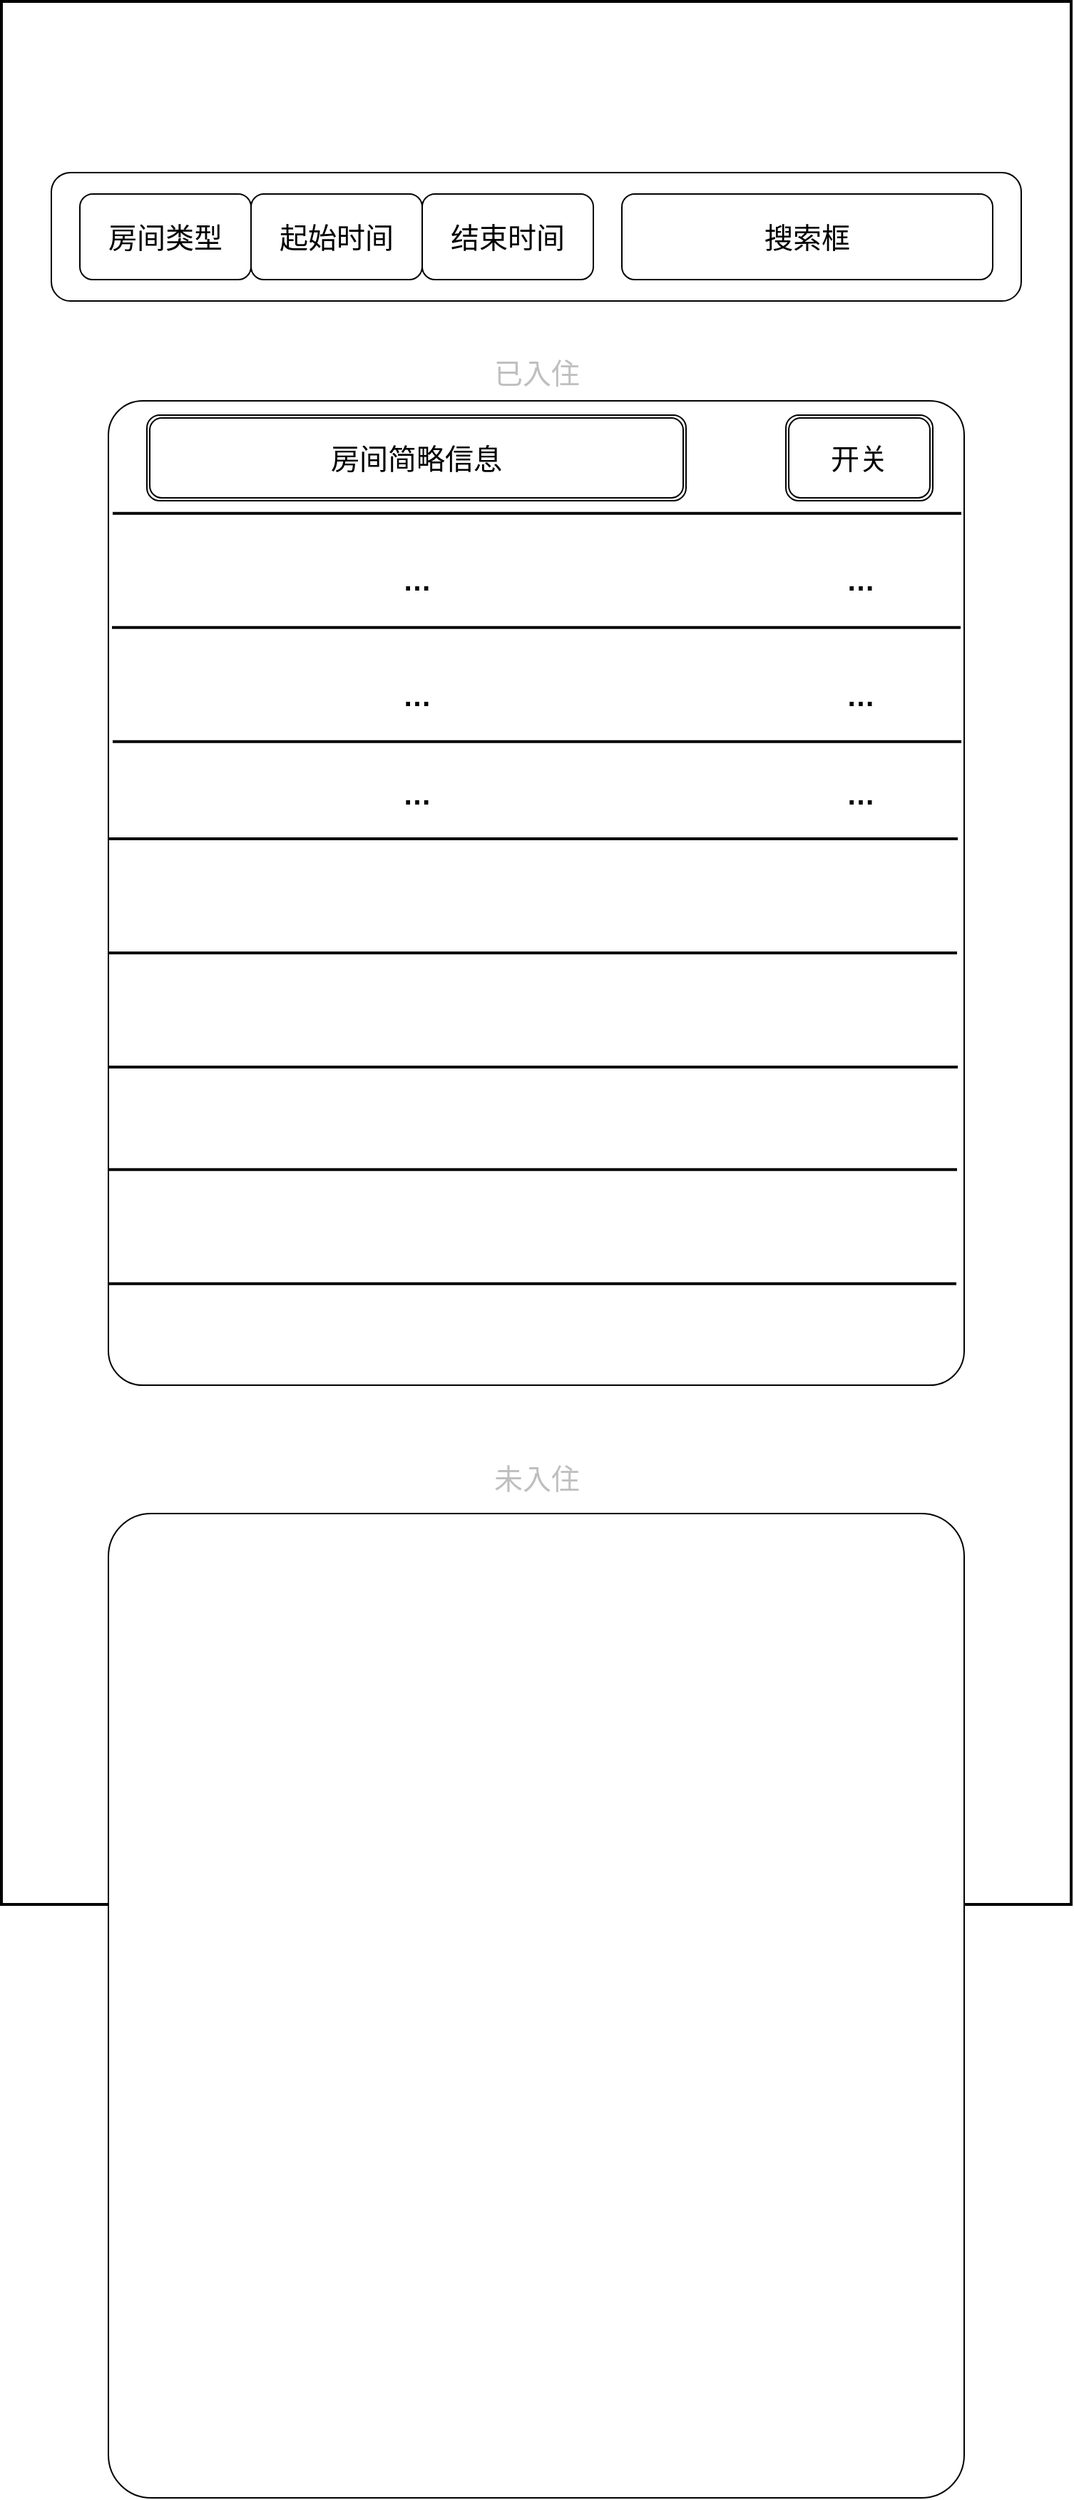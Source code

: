 <mxfile version="14.6.13" type="device"><diagram id="I_G84quq7y8spUA0Shyh" name="第 1 页"><mxGraphModel dx="1275" dy="967" grid="1" gridSize="10" guides="1" tooltips="1" connect="1" arrows="1" fold="1" page="1" pageScale="1" pageWidth="1654" pageHeight="1169" math="0" shadow="0"><root><mxCell id="0"/><mxCell id="1" parent="0"/><mxCell id="N4Gt8vNXuxioBKsgAWx8-1" value="" style="rounded=1;whiteSpace=wrap;html=1;fontSize=20;arcSize=0;strokeWidth=2;" parent="1" vertex="1"><mxGeometry x="440" y="90" width="750" height="1334" as="geometry"/></mxCell><mxCell id="N4Gt8vNXuxioBKsgAWx8-2" value="" style="rounded=1;whiteSpace=wrap;html=1;fontSize=20;" parent="1" vertex="1"><mxGeometry x="475" y="210" width="680" height="90" as="geometry"/></mxCell><mxCell id="N4Gt8vNXuxioBKsgAWx8-6" value="房间类型" style="rounded=1;whiteSpace=wrap;html=1;fontSize=20;" parent="1" vertex="1"><mxGeometry x="495" y="225" width="120" height="60" as="geometry"/></mxCell><mxCell id="N4Gt8vNXuxioBKsgAWx8-7" value="起始时间" style="rounded=1;whiteSpace=wrap;html=1;fontSize=20;" parent="1" vertex="1"><mxGeometry x="615" y="225" width="120" height="60" as="geometry"/></mxCell><mxCell id="N4Gt8vNXuxioBKsgAWx8-8" value="结束时间" style="rounded=1;whiteSpace=wrap;html=1;fontSize=20;" parent="1" vertex="1"><mxGeometry x="735" y="225" width="120" height="60" as="geometry"/></mxCell><mxCell id="N4Gt8vNXuxioBKsgAWx8-9" value="搜索框" style="rounded=1;whiteSpace=wrap;html=1;fontSize=20;" parent="1" vertex="1"><mxGeometry x="875" y="225" width="260" height="60" as="geometry"/></mxCell><mxCell id="N4Gt8vNXuxioBKsgAWx8-10" value="" style="rounded=1;whiteSpace=wrap;html=1;fontSize=20;arcSize=4;" parent="1" vertex="1"><mxGeometry x="515" y="370" width="600" height="690" as="geometry"/></mxCell><mxCell id="N4Gt8vNXuxioBKsgAWx8-11" value="&lt;font style=&quot;font-size: 20px;&quot; color=&quot;#bfbfbf&quot;&gt;已入住&lt;/font&gt;" style="text;html=1;align=center;verticalAlign=middle;resizable=0;points=[];autosize=1;strokeColor=none;fontSize=20;" parent="1" vertex="1"><mxGeometry x="775" y="335" width="80" height="30" as="geometry"/></mxCell><mxCell id="N4Gt8vNXuxioBKsgAWx8-12" value="&lt;font style=&quot;font-size: 20px;&quot; color=&quot;#bfbfbf&quot;&gt;未入住&lt;/font&gt;" style="text;html=1;align=center;verticalAlign=middle;resizable=0;points=[];autosize=1;strokeColor=none;fontSize=20;" parent="1" vertex="1"><mxGeometry x="775" y="1110" width="80" height="30" as="geometry"/></mxCell><mxCell id="N4Gt8vNXuxioBKsgAWx8-17" value="" style="rounded=1;whiteSpace=wrap;html=1;fontSize=20;arcSize=5;" parent="1" vertex="1"><mxGeometry x="515" y="1150" width="600" height="690" as="geometry"/></mxCell><mxCell id="N4Gt8vNXuxioBKsgAWx8-24" value="" style="line;strokeWidth=2;html=1;fontSize=20;" parent="1" vertex="1"><mxGeometry x="518" y="440" width="595" height="17.76" as="geometry"/></mxCell><mxCell id="N4Gt8vNXuxioBKsgAWx8-27" value="" style="line;strokeWidth=2;html=1;fontSize=20;" parent="1" vertex="1"><mxGeometry x="517.5" y="520" width="595" height="17.76" as="geometry"/></mxCell><mxCell id="N4Gt8vNXuxioBKsgAWx8-28" value="" style="line;strokeWidth=2;html=1;fontSize=20;" parent="1" vertex="1"><mxGeometry x="518" y="600" width="595" height="17.76" as="geometry"/></mxCell><mxCell id="N4Gt8vNXuxioBKsgAWx8-30" value="" style="line;strokeWidth=2;html=1;fontSize=20;" parent="1" vertex="1"><mxGeometry x="515.5" y="668.12" width="595" height="17.76" as="geometry"/></mxCell><mxCell id="N4Gt8vNXuxioBKsgAWx8-31" value="" style="line;strokeWidth=2;html=1;fontSize=20;" parent="1" vertex="1"><mxGeometry x="515" y="748.12" width="595" height="17.76" as="geometry"/></mxCell><mxCell id="N4Gt8vNXuxioBKsgAWx8-32" value="" style="line;strokeWidth=2;html=1;fontSize=20;" parent="1" vertex="1"><mxGeometry x="515.5" y="828.12" width="595" height="17.76" as="geometry"/></mxCell><mxCell id="N4Gt8vNXuxioBKsgAWx8-33" value="" style="line;strokeWidth=2;html=1;fontSize=20;" parent="1" vertex="1"><mxGeometry x="515" y="900" width="595" height="17.76" as="geometry"/></mxCell><mxCell id="N4Gt8vNXuxioBKsgAWx8-34" value="" style="line;strokeWidth=2;html=1;fontSize=20;" parent="1" vertex="1"><mxGeometry x="514.5" y="980" width="595" height="17.76" as="geometry"/></mxCell><mxCell id="N4Gt8vNXuxioBKsgAWx8-37" value="房间简略信息" style="shape=ext;double=1;rounded=1;whiteSpace=wrap;html=1;fontSize=20;" parent="1" vertex="1"><mxGeometry x="542" y="380" width="378" height="60" as="geometry"/></mxCell><mxCell id="N4Gt8vNXuxioBKsgAWx8-38" value="开关" style="shape=ext;double=1;rounded=1;whiteSpace=wrap;html=1;fontSize=20;" parent="1" vertex="1"><mxGeometry x="990" y="380" width="103" height="60" as="geometry"/></mxCell><mxCell id="N4Gt8vNXuxioBKsgAWx8-39" value="&lt;b&gt;…&lt;/b&gt;" style="text;html=1;align=center;verticalAlign=middle;resizable=0;points=[];autosize=1;strokeColor=none;fontSize=20;" parent="1" vertex="1"><mxGeometry x="711" y="480" width="40" height="30" as="geometry"/></mxCell><mxCell id="N4Gt8vNXuxioBKsgAWx8-40" value="&lt;b&gt;…&lt;/b&gt;" style="text;html=1;align=center;verticalAlign=middle;resizable=0;points=[];autosize=1;strokeColor=none;fontSize=20;" parent="1" vertex="1"><mxGeometry x="1021.5" y="480" width="40" height="30" as="geometry"/></mxCell><mxCell id="N4Gt8vNXuxioBKsgAWx8-41" value="&lt;b&gt;…&lt;/b&gt;" style="text;html=1;align=center;verticalAlign=middle;resizable=0;points=[];autosize=1;strokeColor=none;fontSize=20;" parent="1" vertex="1"><mxGeometry x="711" y="561" width="40" height="30" as="geometry"/></mxCell><mxCell id="N4Gt8vNXuxioBKsgAWx8-42" value="&lt;b&gt;…&lt;/b&gt;" style="text;html=1;align=center;verticalAlign=middle;resizable=0;points=[];autosize=1;strokeColor=none;fontSize=20;" parent="1" vertex="1"><mxGeometry x="1021.5" y="561" width="40" height="30" as="geometry"/></mxCell><mxCell id="N4Gt8vNXuxioBKsgAWx8-43" value="&lt;b&gt;…&lt;/b&gt;" style="text;html=1;align=center;verticalAlign=middle;resizable=0;points=[];autosize=1;strokeColor=none;fontSize=20;" parent="1" vertex="1"><mxGeometry x="711" y="630" width="40" height="30" as="geometry"/></mxCell><mxCell id="N4Gt8vNXuxioBKsgAWx8-44" value="&lt;b&gt;…&lt;/b&gt;" style="text;html=1;align=center;verticalAlign=middle;resizable=0;points=[];autosize=1;strokeColor=none;fontSize=20;" parent="1" vertex="1"><mxGeometry x="1021.5" y="630" width="40" height="30" as="geometry"/></mxCell></root></mxGraphModel></diagram></mxfile>